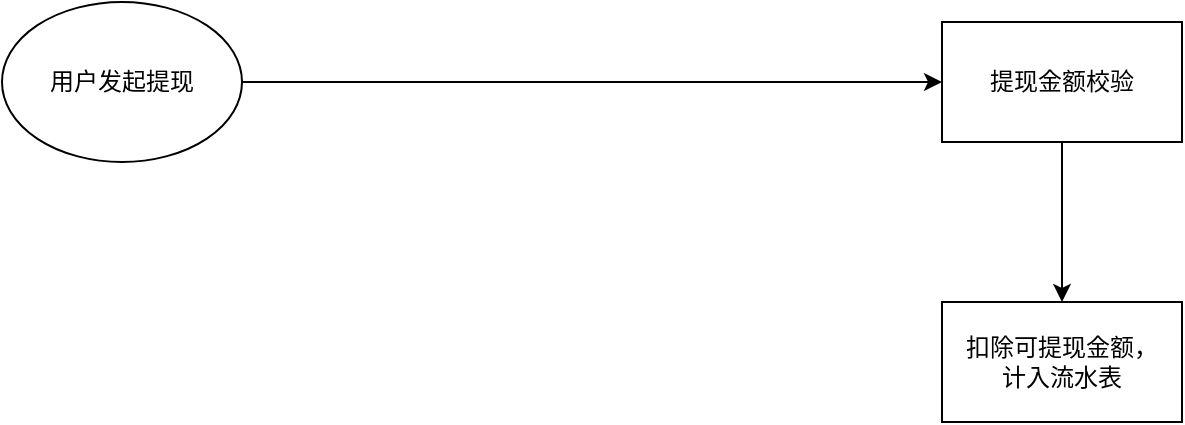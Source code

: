 <mxfile version="12.1.9" type="github" pages="1"><diagram id="ep64UdQq2w47eoxnLUAS" name="第 1 页"><mxGraphModel dx="1638" dy="881" grid="1" gridSize="10" guides="1" tooltips="1" connect="1" arrows="1" fold="1" page="1" pageScale="1" pageWidth="827" pageHeight="1169" math="0" shadow="0"><root><mxCell id="0"/><mxCell id="1" parent="0"/><mxCell id="IuhCuXHCw700vj-FfKhi-3" style="edgeStyle=orthogonalEdgeStyle;rounded=0;orthogonalLoop=1;jettySize=auto;html=1;entryX=0;entryY=0.5;entryDx=0;entryDy=0;" edge="1" parent="1" source="IuhCuXHCw700vj-FfKhi-1" target="IuhCuXHCw700vj-FfKhi-2"><mxGeometry relative="1" as="geometry"/></mxCell><mxCell id="IuhCuXHCw700vj-FfKhi-1" value="用户发起提现" style="ellipse;whiteSpace=wrap;html=1;" vertex="1" parent="1"><mxGeometry x="40" y="50" width="120" height="80" as="geometry"/></mxCell><mxCell id="IuhCuXHCw700vj-FfKhi-5" value="" style="edgeStyle=orthogonalEdgeStyle;rounded=0;orthogonalLoop=1;jettySize=auto;html=1;" edge="1" parent="1" source="IuhCuXHCw700vj-FfKhi-2" target="IuhCuXHCw700vj-FfKhi-4"><mxGeometry relative="1" as="geometry"/></mxCell><mxCell id="IuhCuXHCw700vj-FfKhi-2" value="提现金额校验" style="rounded=0;whiteSpace=wrap;html=1;" vertex="1" parent="1"><mxGeometry x="510" y="60" width="120" height="60" as="geometry"/></mxCell><mxCell id="IuhCuXHCw700vj-FfKhi-4" value="扣除可提现金额，&lt;br&gt;计入流水表" style="rounded=0;whiteSpace=wrap;html=1;" vertex="1" parent="1"><mxGeometry x="510" y="200" width="120" height="60" as="geometry"/></mxCell></root></mxGraphModel></diagram></mxfile>